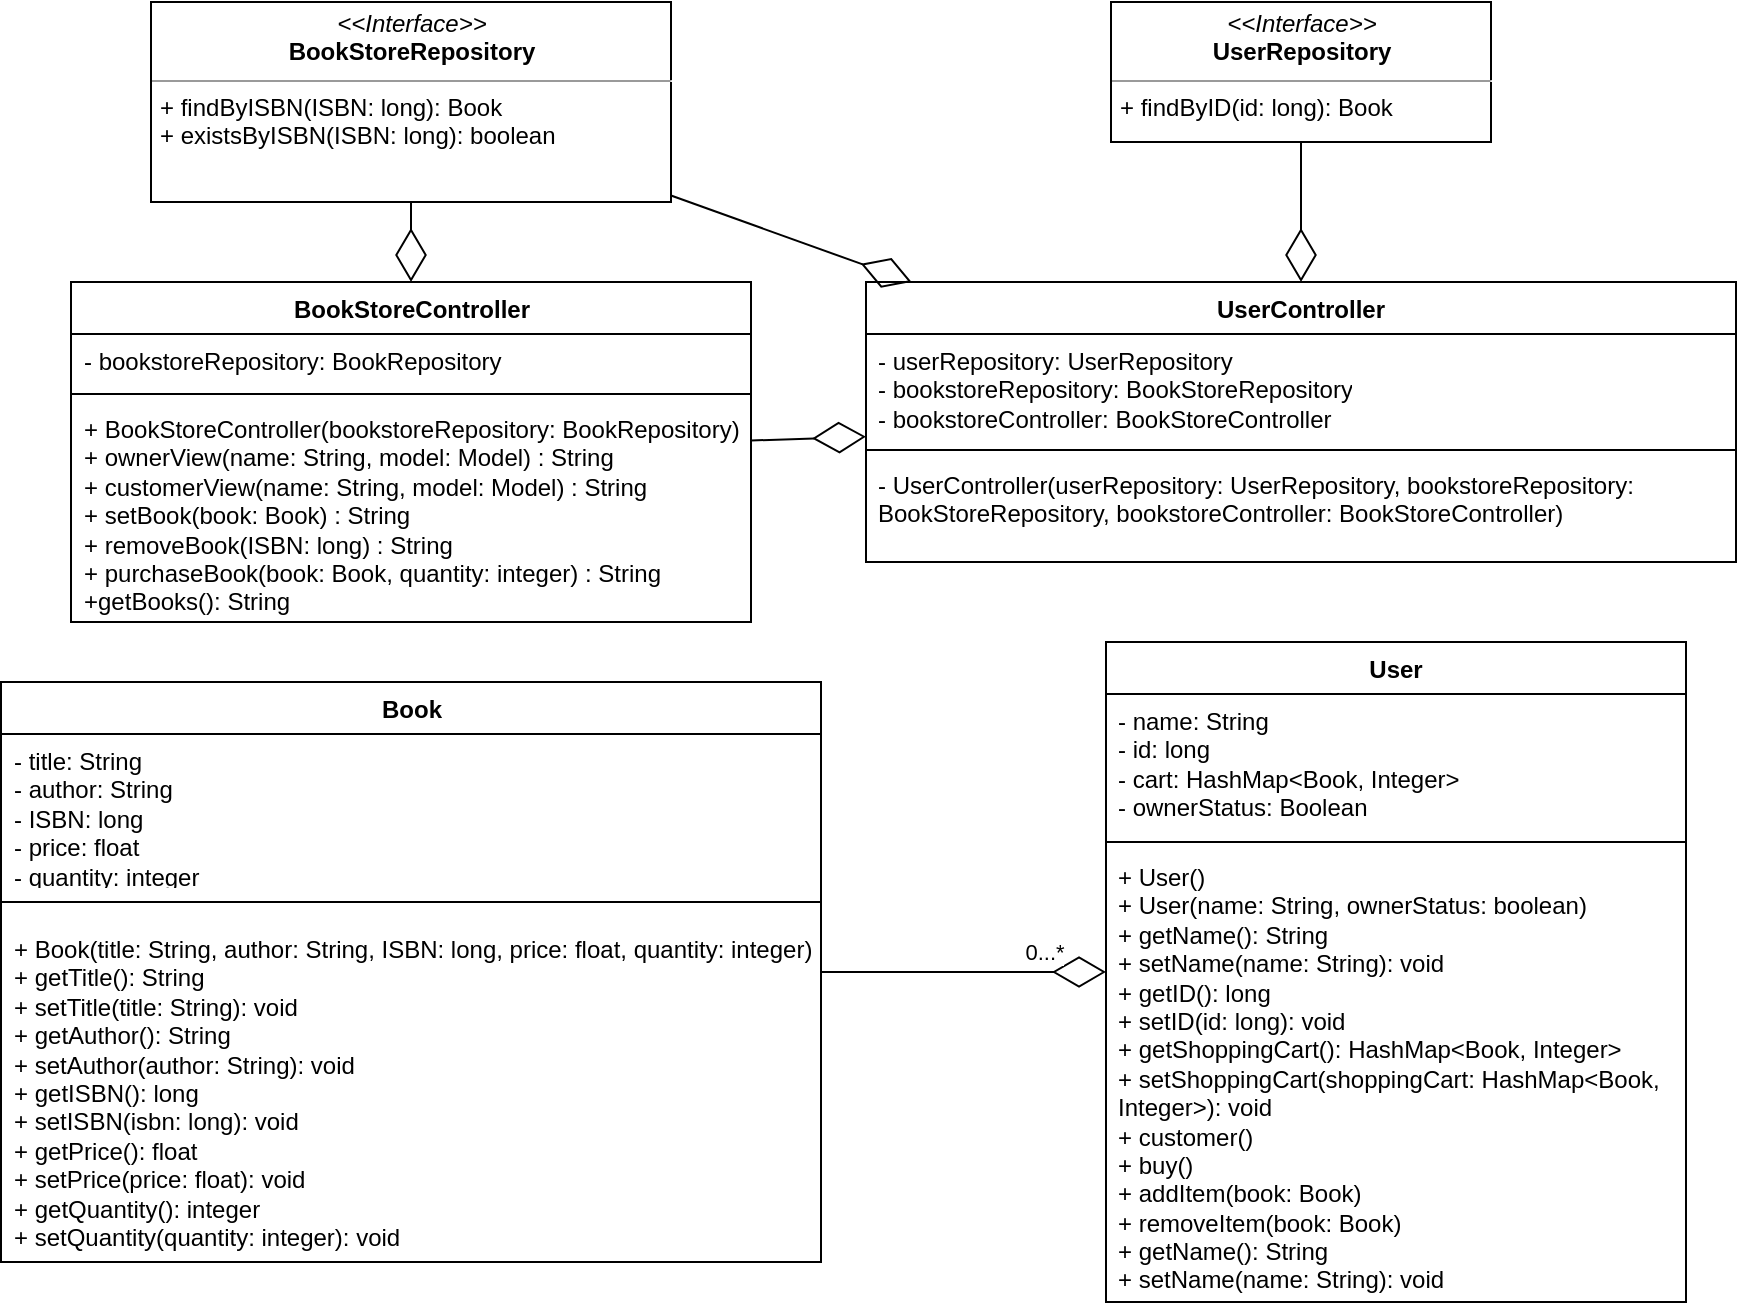 <mxfile version="22.1.0" type="device" pages="2">
  <diagram name="UML" id="WKEywlk1RXcTtSPavdyv">
    <mxGraphModel dx="1892" dy="1635" grid="1" gridSize="10" guides="1" tooltips="1" connect="1" arrows="1" fold="1" page="1" pageScale="1" pageWidth="850" pageHeight="1100" math="0" shadow="0">
      <root>
        <mxCell id="0" />
        <mxCell id="1" parent="0" />
        <mxCell id="YEF2Sqq3tF4Mfp9ND1T1-14" value="Book" style="swimlane;fontStyle=1;align=center;verticalAlign=top;childLayout=stackLayout;horizontal=1;startSize=26;horizontalStack=0;resizeParent=1;resizeParentMax=0;resizeLast=0;collapsible=1;marginBottom=0;whiteSpace=wrap;html=1;" parent="1" vertex="1">
          <mxGeometry x="-322.5" y="-200" width="410" height="290" as="geometry" />
        </mxCell>
        <mxCell id="YEF2Sqq3tF4Mfp9ND1T1-15" value="- title: String&lt;br style=&quot;border-color: var(--border-color);&quot;&gt;- author: String&lt;br style=&quot;border-color: var(--border-color);&quot;&gt;- ISBN: long&lt;br&gt;- price: float&lt;br&gt;- quantity: integer" style="text;strokeColor=none;fillColor=none;align=left;verticalAlign=top;spacingLeft=4;spacingRight=4;overflow=hidden;rotatable=0;points=[[0,0.5],[1,0.5]];portConstraint=eastwest;whiteSpace=wrap;html=1;" parent="YEF2Sqq3tF4Mfp9ND1T1-14" vertex="1">
          <mxGeometry y="26" width="410" height="74" as="geometry" />
        </mxCell>
        <mxCell id="YEF2Sqq3tF4Mfp9ND1T1-16" value="" style="line;strokeWidth=1;fillColor=none;align=left;verticalAlign=middle;spacingTop=-1;spacingLeft=3;spacingRight=3;rotatable=0;labelPosition=right;points=[];portConstraint=eastwest;strokeColor=inherit;" parent="YEF2Sqq3tF4Mfp9ND1T1-14" vertex="1">
          <mxGeometry y="100" width="410" height="20" as="geometry" />
        </mxCell>
        <mxCell id="YEF2Sqq3tF4Mfp9ND1T1-17" value="+ Book(title: String, author: String, ISBN: long, price: float, quantity: integer)&lt;br&gt;+ getTitle(): String&lt;br&gt;+ setTitle(title: String): void&lt;br&gt;+ getAuthor(): String&lt;br style=&quot;border-color: var(--border-color);&quot;&gt;+ setAuthor(author: String): void&lt;br&gt;+ getISBN(): long&lt;br style=&quot;border-color: var(--border-color);&quot;&gt;+ setISBN(isbn: long): void&lt;br&gt;+ getPrice(): float&lt;br style=&quot;border-color: var(--border-color);&quot;&gt;+ setPrice(price: float): void&lt;br&gt;+ getQuantity(): integer&lt;br style=&quot;border-color: var(--border-color);&quot;&gt;+ setQuantity(quantity: integer): void" style="text;strokeColor=none;fillColor=none;align=left;verticalAlign=top;spacingLeft=4;spacingRight=4;overflow=hidden;rotatable=0;points=[[0,0.5],[1,0.5]];portConstraint=eastwest;whiteSpace=wrap;html=1;" parent="YEF2Sqq3tF4Mfp9ND1T1-14" vertex="1">
          <mxGeometry y="120" width="410" height="170" as="geometry" />
        </mxCell>
        <mxCell id="YEF2Sqq3tF4Mfp9ND1T1-27" value="User" style="swimlane;fontStyle=1;align=center;verticalAlign=top;childLayout=stackLayout;horizontal=1;startSize=26;horizontalStack=0;resizeParent=1;resizeParentMax=0;resizeLast=0;collapsible=1;marginBottom=0;whiteSpace=wrap;html=1;" parent="1" vertex="1">
          <mxGeometry x="230" y="-220" width="290" height="330" as="geometry" />
        </mxCell>
        <mxCell id="YEF2Sqq3tF4Mfp9ND1T1-28" value="- name: String&lt;br style=&quot;border-color: var(--border-color);&quot;&gt;- id: long&lt;br&gt;- cart: HashMap&amp;lt;Book, Integer&amp;gt;&lt;br&gt;- ownerStatus: Boolean" style="text;strokeColor=none;fillColor=none;align=left;verticalAlign=top;spacingLeft=4;spacingRight=4;overflow=hidden;rotatable=0;points=[[0,0.5],[1,0.5]];portConstraint=eastwest;whiteSpace=wrap;html=1;" parent="YEF2Sqq3tF4Mfp9ND1T1-27" vertex="1">
          <mxGeometry y="26" width="290" height="70" as="geometry" />
        </mxCell>
        <mxCell id="YEF2Sqq3tF4Mfp9ND1T1-29" value="" style="line;strokeWidth=1;fillColor=none;align=left;verticalAlign=middle;spacingTop=-1;spacingLeft=3;spacingRight=3;rotatable=0;labelPosition=right;points=[];portConstraint=eastwest;strokeColor=inherit;" parent="YEF2Sqq3tF4Mfp9ND1T1-27" vertex="1">
          <mxGeometry y="96" width="290" height="8" as="geometry" />
        </mxCell>
        <mxCell id="YEF2Sqq3tF4Mfp9ND1T1-4" value="+ User()&lt;br&gt;+ User(name: String, ownerStatus: boolean)&lt;br&gt;+ getName(): String&lt;br&gt;+ setName(name: String): void&lt;br&gt;+ getID(): long&lt;br&gt;+ setID(id: long): void&lt;br&gt;+ getShoppingCart(): HashMap&amp;lt;Book, Integer&amp;gt;&lt;br&gt;+ setShoppingCart(shoppingCart: HashMap&amp;lt;Book, Integer&amp;gt;): void&lt;br&gt;+ customer()&lt;br&gt;+ buy()&lt;br&gt;+ addItem(book: Book)&lt;br&gt;+ removeItem(book: Book)&lt;br&gt;+ getName(): String&lt;br style=&quot;border-color: var(--border-color);&quot;&gt;+ setName(name: String): void" style="text;strokeColor=none;fillColor=none;align=left;verticalAlign=top;spacingLeft=4;spacingRight=4;overflow=hidden;rotatable=0;points=[[0,0.5],[1,0.5]];portConstraint=eastwest;whiteSpace=wrap;html=1;" parent="YEF2Sqq3tF4Mfp9ND1T1-27" vertex="1">
          <mxGeometry y="104" width="290" height="226" as="geometry" />
        </mxCell>
        <mxCell id="YEF2Sqq3tF4Mfp9ND1T1-51" value="" style="endArrow=diamondThin;endFill=0;endSize=24;html=1;rounded=0;" parent="1" source="YEF2Sqq3tF4Mfp9ND1T1-14" target="YEF2Sqq3tF4Mfp9ND1T1-27" edge="1">
          <mxGeometry width="160" relative="1" as="geometry">
            <mxPoint x="-90" y="-26" as="sourcePoint" />
            <mxPoint x="-90" y="123" as="targetPoint" />
          </mxGeometry>
        </mxCell>
        <mxCell id="YEF2Sqq3tF4Mfp9ND1T1-52" value="0...*" style="edgeLabel;html=1;align=center;verticalAlign=middle;resizable=0;points=[];" parent="YEF2Sqq3tF4Mfp9ND1T1-51" vertex="1" connectable="0">
          <mxGeometry x="0.556" relative="1" as="geometry">
            <mxPoint y="-10" as="offset" />
          </mxGeometry>
        </mxCell>
        <mxCell id="YEF2Sqq3tF4Mfp9ND1T1-53" value="&lt;p style=&quot;margin:0px;margin-top:4px;text-align:center;&quot;&gt;&lt;i&gt;&amp;lt;&amp;lt;Interface&amp;gt;&amp;gt;&lt;/i&gt;&lt;br&gt;&lt;b&gt;BookStoreRepository&lt;/b&gt;&lt;/p&gt;&lt;hr size=&quot;1&quot;&gt;&lt;p style=&quot;margin:0px;margin-left:4px;&quot;&gt;&lt;/p&gt;&lt;p style=&quot;margin:0px;margin-left:4px;&quot;&gt;&lt;span style=&quot;background-color: initial;&quot;&gt;+ findByISBN(ISBN: long): Book&lt;/span&gt;&lt;br&gt;&lt;/p&gt;&lt;p style=&quot;margin:0px;margin-left:4px;&quot;&gt;&lt;span style=&quot;background-color: initial;&quot;&gt;+ existsByISBN(ISBN: long): boolean&lt;/span&gt;&lt;/p&gt;" style="verticalAlign=top;align=left;overflow=fill;fontSize=12;fontFamily=Helvetica;html=1;whiteSpace=wrap;" parent="1" vertex="1">
          <mxGeometry x="-247.5" y="-540" width="260" height="100" as="geometry" />
        </mxCell>
        <mxCell id="YEF2Sqq3tF4Mfp9ND1T1-54" value="&lt;p style=&quot;margin:0px;margin-top:4px;text-align:center;&quot;&gt;&lt;i&gt;&amp;lt;&amp;lt;Interface&amp;gt;&amp;gt;&lt;/i&gt;&lt;br&gt;&lt;b&gt;UserRepository&lt;/b&gt;&lt;/p&gt;&lt;hr size=&quot;1&quot;&gt;&lt;p style=&quot;margin:0px;margin-left:4px;&quot;&gt;&lt;/p&gt;&lt;p style=&quot;margin:0px;margin-left:4px;&quot;&gt;&lt;span style=&quot;background-color: initial;&quot;&gt;+ findByID(id: long): Book&lt;/span&gt;&lt;br&gt;&lt;/p&gt;" style="verticalAlign=top;align=left;overflow=fill;fontSize=12;fontFamily=Helvetica;html=1;whiteSpace=wrap;" parent="1" vertex="1">
          <mxGeometry x="232.5" y="-540" width="190" height="70" as="geometry" />
        </mxCell>
        <mxCell id="YEF2Sqq3tF4Mfp9ND1T1-55" value="BookStoreController" style="swimlane;fontStyle=1;align=center;verticalAlign=top;childLayout=stackLayout;horizontal=1;startSize=26;horizontalStack=0;resizeParent=1;resizeParentMax=0;resizeLast=0;collapsible=1;marginBottom=0;whiteSpace=wrap;html=1;" parent="1" vertex="1">
          <mxGeometry x="-287.5" y="-400" width="340" height="170" as="geometry" />
        </mxCell>
        <mxCell id="YEF2Sqq3tF4Mfp9ND1T1-56" value="- bookstoreRepository: BookRepository" style="text;strokeColor=none;fillColor=none;align=left;verticalAlign=top;spacingLeft=4;spacingRight=4;overflow=hidden;rotatable=0;points=[[0,0.5],[1,0.5]];portConstraint=eastwest;whiteSpace=wrap;html=1;" parent="YEF2Sqq3tF4Mfp9ND1T1-55" vertex="1">
          <mxGeometry y="26" width="340" height="26" as="geometry" />
        </mxCell>
        <mxCell id="YEF2Sqq3tF4Mfp9ND1T1-57" value="" style="line;strokeWidth=1;fillColor=none;align=left;verticalAlign=middle;spacingTop=-1;spacingLeft=3;spacingRight=3;rotatable=0;labelPosition=right;points=[];portConstraint=eastwest;strokeColor=inherit;" parent="YEF2Sqq3tF4Mfp9ND1T1-55" vertex="1">
          <mxGeometry y="52" width="340" height="8" as="geometry" />
        </mxCell>
        <mxCell id="YEF2Sqq3tF4Mfp9ND1T1-58" value="+ BookStoreController(bookstoreRepository: BookRepository)&lt;br&gt;+ ownerView(name: String, model: Model) : String&lt;br&gt;+ customerView(name: String, model: Model) : String&lt;br&gt;+ setBook(book: Book) : String&lt;br&gt;+ removeBook(ISBN: long) : String&lt;br&gt;+ purchaseBook(book: Book, quantity: integer) : String&lt;br&gt;+getBooks():&amp;nbsp;String" style="text;strokeColor=none;fillColor=none;align=left;verticalAlign=top;spacingLeft=4;spacingRight=4;overflow=hidden;rotatable=0;points=[[0,0.5],[1,0.5]];portConstraint=eastwest;whiteSpace=wrap;html=1;" parent="YEF2Sqq3tF4Mfp9ND1T1-55" vertex="1">
          <mxGeometry y="60" width="340" height="110" as="geometry" />
        </mxCell>
        <mxCell id="YEF2Sqq3tF4Mfp9ND1T1-59" value="UserController" style="swimlane;fontStyle=1;align=center;verticalAlign=top;childLayout=stackLayout;horizontal=1;startSize=26;horizontalStack=0;resizeParent=1;resizeParentMax=0;resizeLast=0;collapsible=1;marginBottom=0;whiteSpace=wrap;html=1;" parent="1" vertex="1">
          <mxGeometry x="110" y="-400" width="435" height="140" as="geometry" />
        </mxCell>
        <mxCell id="YEF2Sqq3tF4Mfp9ND1T1-60" value="- userRepository: UserRepository&lt;br&gt;- bookstoreRepository: BookStoreRepository&lt;br&gt;- bookstoreController: BookStoreController" style="text;strokeColor=none;fillColor=none;align=left;verticalAlign=top;spacingLeft=4;spacingRight=4;overflow=hidden;rotatable=0;points=[[0,0.5],[1,0.5]];portConstraint=eastwest;whiteSpace=wrap;html=1;" parent="YEF2Sqq3tF4Mfp9ND1T1-59" vertex="1">
          <mxGeometry y="26" width="435" height="54" as="geometry" />
        </mxCell>
        <mxCell id="YEF2Sqq3tF4Mfp9ND1T1-61" value="" style="line;strokeWidth=1;fillColor=none;align=left;verticalAlign=middle;spacingTop=-1;spacingLeft=3;spacingRight=3;rotatable=0;labelPosition=right;points=[];portConstraint=eastwest;strokeColor=inherit;" parent="YEF2Sqq3tF4Mfp9ND1T1-59" vertex="1">
          <mxGeometry y="80" width="435" height="8" as="geometry" />
        </mxCell>
        <mxCell id="YEF2Sqq3tF4Mfp9ND1T1-62" value="- UserController(userRepository: UserRepository, bookstoreRepository: BookStoreRepository, bookstoreController: BookStoreController)" style="text;strokeColor=none;fillColor=none;align=left;verticalAlign=top;spacingLeft=4;spacingRight=4;overflow=hidden;rotatable=0;points=[[0,0.5],[1,0.5]];portConstraint=eastwest;whiteSpace=wrap;html=1;" parent="YEF2Sqq3tF4Mfp9ND1T1-59" vertex="1">
          <mxGeometry y="88" width="435" height="52" as="geometry" />
        </mxCell>
        <mxCell id="YEF2Sqq3tF4Mfp9ND1T1-63" value="" style="endArrow=diamondThin;endFill=0;endSize=24;html=1;rounded=0;" parent="1" source="YEF2Sqq3tF4Mfp9ND1T1-53" target="YEF2Sqq3tF4Mfp9ND1T1-55" edge="1">
          <mxGeometry width="160" relative="1" as="geometry">
            <mxPoint x="-140" y="-390" as="sourcePoint" />
            <mxPoint x="20" y="-390" as="targetPoint" />
          </mxGeometry>
        </mxCell>
        <mxCell id="YEF2Sqq3tF4Mfp9ND1T1-64" value="" style="endArrow=diamondThin;endFill=0;endSize=24;html=1;rounded=0;" parent="1" source="YEF2Sqq3tF4Mfp9ND1T1-54" target="YEF2Sqq3tF4Mfp9ND1T1-59" edge="1">
          <mxGeometry width="160" relative="1" as="geometry">
            <mxPoint x="270" y="-390" as="sourcePoint" />
            <mxPoint x="430" y="-390" as="targetPoint" />
          </mxGeometry>
        </mxCell>
        <mxCell id="UNTQfhGXlUXe9K679DsB-1" value="" style="endArrow=diamondThin;endFill=0;endSize=24;html=1;rounded=0;" parent="1" source="YEF2Sqq3tF4Mfp9ND1T1-53" target="YEF2Sqq3tF4Mfp9ND1T1-59" edge="1">
          <mxGeometry width="160" relative="1" as="geometry">
            <mxPoint x="-107" y="-430" as="sourcePoint" />
            <mxPoint x="-107" y="-390" as="targetPoint" />
          </mxGeometry>
        </mxCell>
        <mxCell id="UNTQfhGXlUXe9K679DsB-3" value="" style="endArrow=diamondThin;endFill=0;endSize=24;html=1;rounded=0;" parent="1" source="YEF2Sqq3tF4Mfp9ND1T1-55" target="YEF2Sqq3tF4Mfp9ND1T1-59" edge="1">
          <mxGeometry width="160" relative="1" as="geometry">
            <mxPoint x="-97" y="-420" as="sourcePoint" />
            <mxPoint x="-97" y="-380" as="targetPoint" />
          </mxGeometry>
        </mxCell>
      </root>
    </mxGraphModel>
  </diagram>
  <diagram id="Xr7raITtzeWET-3OJeXv" name="ORM">
    <mxGraphModel dx="1632" dy="321" grid="1" gridSize="10" guides="1" tooltips="1" connect="1" arrows="1" fold="1" page="1" pageScale="1" pageWidth="850" pageHeight="1100" math="0" shadow="0">
      <root>
        <mxCell id="0" />
        <mxCell id="1" parent="0" />
        <mxCell id="PZGTyCM44yKFTyE2QcQD-1" value="Book" style="ellipse;whiteSpace=wrap;html=1;aspect=fixed;" vertex="1" parent="1">
          <mxGeometry x="150" y="200" width="80" height="80" as="geometry" />
        </mxCell>
        <mxCell id="PZGTyCM44yKFTyE2QcQD-2" value="User" style="ellipse;whiteSpace=wrap;html=1;aspect=fixed;" vertex="1" parent="1">
          <mxGeometry x="-200" y="200" width="80" height="80" as="geometry" />
        </mxCell>
        <mxCell id="PZGTyCM44yKFTyE2QcQD-3" value="Bookstore&lt;br&gt;Controller" style="ellipse;whiteSpace=wrap;html=1;aspect=fixed;" vertex="1" parent="1">
          <mxGeometry x="50" y="320" width="80" height="80" as="geometry" />
        </mxCell>
        <mxCell id="PZGTyCM44yKFTyE2QcQD-4" value="title" style="ellipse;whiteSpace=wrap;html=1;" vertex="1" parent="1">
          <mxGeometry x="40" y="80" width="60" height="40" as="geometry" />
        </mxCell>
        <mxCell id="PZGTyCM44yKFTyE2QcQD-5" value="author" style="ellipse;whiteSpace=wrap;html=1;" vertex="1" parent="1">
          <mxGeometry x="100" y="40" width="60" height="40" as="geometry" />
        </mxCell>
        <mxCell id="PZGTyCM44yKFTyE2QcQD-6" value="isbn" style="ellipse;whiteSpace=wrap;html=1;" vertex="1" parent="1">
          <mxGeometry x="280" y="80" width="60" height="40" as="geometry" />
        </mxCell>
        <mxCell id="PZGTyCM44yKFTyE2QcQD-7" value="price" style="ellipse;whiteSpace=wrap;html=1;" vertex="1" parent="1">
          <mxGeometry x="160" y="80" width="60" height="40" as="geometry" />
        </mxCell>
        <mxCell id="PZGTyCM44yKFTyE2QcQD-8" value="quantity" style="ellipse;whiteSpace=wrap;html=1;" vertex="1" parent="1">
          <mxGeometry x="220" y="40" width="60" height="40" as="geometry" />
        </mxCell>
        <mxCell id="PZGTyCM44yKFTyE2QcQD-9" value="" style="endArrow=none;dashed=1;html=1;rounded=0;" edge="1" parent="1" source="PZGTyCM44yKFTyE2QcQD-4" target="PZGTyCM44yKFTyE2QcQD-1">
          <mxGeometry width="50" height="50" relative="1" as="geometry">
            <mxPoint x="90" y="190" as="sourcePoint" />
            <mxPoint x="140" y="140" as="targetPoint" />
          </mxGeometry>
        </mxCell>
        <mxCell id="PZGTyCM44yKFTyE2QcQD-10" value="" style="endArrow=none;dashed=1;html=1;rounded=0;" edge="1" parent="1" source="PZGTyCM44yKFTyE2QcQD-5" target="PZGTyCM44yKFTyE2QcQD-1">
          <mxGeometry width="50" height="50" relative="1" as="geometry">
            <mxPoint x="95" y="127" as="sourcePoint" />
            <mxPoint x="174" y="220" as="targetPoint" />
          </mxGeometry>
        </mxCell>
        <mxCell id="PZGTyCM44yKFTyE2QcQD-11" value="" style="endArrow=none;dashed=1;html=1;rounded=0;" edge="1" parent="1" source="PZGTyCM44yKFTyE2QcQD-7" target="PZGTyCM44yKFTyE2QcQD-1">
          <mxGeometry width="50" height="50" relative="1" as="geometry">
            <mxPoint x="105" y="137" as="sourcePoint" />
            <mxPoint x="184" y="230" as="targetPoint" />
          </mxGeometry>
        </mxCell>
        <mxCell id="PZGTyCM44yKFTyE2QcQD-12" value="" style="endArrow=none;dashed=1;html=1;rounded=0;" edge="1" parent="1" source="PZGTyCM44yKFTyE2QcQD-6" target="PZGTyCM44yKFTyE2QcQD-1">
          <mxGeometry width="50" height="50" relative="1" as="geometry">
            <mxPoint x="115" y="147" as="sourcePoint" />
            <mxPoint x="194" y="240" as="targetPoint" />
          </mxGeometry>
        </mxCell>
        <mxCell id="PZGTyCM44yKFTyE2QcQD-13" value="" style="endArrow=none;dashed=1;html=1;rounded=0;" edge="1" parent="1" source="PZGTyCM44yKFTyE2QcQD-8" target="PZGTyCM44yKFTyE2QcQD-1">
          <mxGeometry width="50" height="50" relative="1" as="geometry">
            <mxPoint x="125" y="157" as="sourcePoint" />
            <mxPoint x="204" y="250" as="targetPoint" />
          </mxGeometry>
        </mxCell>
        <mxCell id="tYGfMa-dhY1uwydwPGSH-1" value="Has a" style="rounded=0;whiteSpace=wrap;html=1;" vertex="1" parent="1">
          <mxGeometry x="-60" y="225" width="80" height="30" as="geometry" />
        </mxCell>
        <mxCell id="tYGfMa-dhY1uwydwPGSH-3" value="" style="endArrow=none;html=1;rounded=0;" edge="1" parent="1" source="JHjyLI4JNmmWMpRtlZ-s-3" target="tYGfMa-dhY1uwydwPGSH-1">
          <mxGeometry width="50" height="50" relative="1" as="geometry">
            <mxPoint x="-100" y="310" as="sourcePoint" />
            <mxPoint x="-50" y="260" as="targetPoint" />
          </mxGeometry>
        </mxCell>
        <mxCell id="tYGfMa-dhY1uwydwPGSH-4" value="" style="endArrow=none;html=1;rounded=0;" edge="1" parent="1" source="tYGfMa-dhY1uwydwPGSH-1" target="PZGTyCM44yKFTyE2QcQD-1">
          <mxGeometry width="50" height="50" relative="1" as="geometry">
            <mxPoint x="90" y="280" as="sourcePoint" />
            <mxPoint x="140" y="230" as="targetPoint" />
          </mxGeometry>
        </mxCell>
        <mxCell id="IfACerjovCqw8yg0nIaX-1" value="Bookstore Repository" style="ellipse;whiteSpace=wrap;html=1;aspect=fixed;" vertex="1" parent="1">
          <mxGeometry x="270" y="320" width="80" height="80" as="geometry" />
        </mxCell>
        <mxCell id="IfACerjovCqw8yg0nIaX-2" value="Has a" style="rounded=0;whiteSpace=wrap;html=1;" vertex="1" parent="1">
          <mxGeometry x="160" y="345" width="80" height="30" as="geometry" />
        </mxCell>
        <mxCell id="IfACerjovCqw8yg0nIaX-3" value="" style="endArrow=none;html=1;rounded=0;" edge="1" parent="1" source="PZGTyCM44yKFTyE2QcQD-3" target="IfACerjovCqw8yg0nIaX-2">
          <mxGeometry width="50" height="50" relative="1" as="geometry">
            <mxPoint x="280" y="470" as="sourcePoint" />
            <mxPoint x="330" y="420" as="targetPoint" />
          </mxGeometry>
        </mxCell>
        <mxCell id="IfACerjovCqw8yg0nIaX-4" value="" style="endArrow=none;html=1;rounded=0;" edge="1" parent="1" source="IfACerjovCqw8yg0nIaX-2" target="IfACerjovCqw8yg0nIaX-1">
          <mxGeometry width="50" height="50" relative="1" as="geometry">
            <mxPoint x="250" y="490" as="sourcePoint" />
            <mxPoint x="290" y="490" as="targetPoint" />
          </mxGeometry>
        </mxCell>
        <mxCell id="IfACerjovCqw8yg0nIaX-5" value="Has" style="rounded=0;whiteSpace=wrap;html=1;" vertex="1" parent="1">
          <mxGeometry x="270" y="225" width="80" height="30" as="geometry" />
        </mxCell>
        <mxCell id="IfACerjovCqw8yg0nIaX-6" value="" style="endArrow=none;html=1;rounded=0;" edge="1" parent="1" target="IfACerjovCqw8yg0nIaX-5" source="PZGTyCM44yKFTyE2QcQD-6">
          <mxGeometry width="50" height="50" relative="1" as="geometry">
            <mxPoint x="200.005" y="149.997" as="sourcePoint" />
            <mxPoint x="330.49" y="305.08" as="targetPoint" />
          </mxGeometry>
        </mxCell>
        <mxCell id="IfACerjovCqw8yg0nIaX-7" value="" style="endArrow=none;html=1;rounded=0;" edge="1" parent="1" source="IfACerjovCqw8yg0nIaX-5" target="IfACerjovCqw8yg0nIaX-1">
          <mxGeometry width="50" height="50" relative="1" as="geometry">
            <mxPoint x="250.49" y="375.08" as="sourcePoint" />
            <mxPoint x="390.654" y="358.701" as="targetPoint" />
          </mxGeometry>
        </mxCell>
        <mxCell id="IfACerjovCqw8yg0nIaX-8" value="User&lt;br&gt;Repository" style="ellipse;whiteSpace=wrap;html=1;aspect=fixed;" vertex="1" parent="1">
          <mxGeometry x="-200" y="320" width="80" height="80" as="geometry" />
        </mxCell>
        <mxCell id="IfACerjovCqw8yg0nIaX-9" value="Has" style="rounded=0;whiteSpace=wrap;html=1;" vertex="1" parent="1">
          <mxGeometry x="-340" y="345" width="80" height="30" as="geometry" />
        </mxCell>
        <mxCell id="IfACerjovCqw8yg0nIaX-10" value="" style="endArrow=none;html=1;rounded=0;" edge="1" parent="1" target="IfACerjovCqw8yg0nIaX-9" source="xcND5-Iyi-f9uK6_3agh-1">
          <mxGeometry width="50" height="50" relative="1" as="geometry">
            <mxPoint x="-601.489" y="240.002" as="sourcePoint" />
            <mxPoint x="-149.51" y="304.27" as="targetPoint" />
          </mxGeometry>
        </mxCell>
        <mxCell id="IfACerjovCqw8yg0nIaX-11" value="" style="endArrow=none;html=1;rounded=0;" edge="1" parent="1" source="IfACerjovCqw8yg0nIaX-9" target="IfACerjovCqw8yg0nIaX-8">
          <mxGeometry width="50" height="50" relative="1" as="geometry">
            <mxPoint x="-229.51" y="374.27" as="sourcePoint" />
            <mxPoint x="-610.883" y="460.831" as="targetPoint" />
          </mxGeometry>
        </mxCell>
        <mxCell id="IfACerjovCqw8yg0nIaX-12" value="name" style="ellipse;whiteSpace=wrap;html=1;" vertex="1" parent="1">
          <mxGeometry x="-140" y="80" width="60" height="40" as="geometry" />
        </mxCell>
        <mxCell id="IfACerjovCqw8yg0nIaX-13" value="" style="endArrow=none;dashed=1;html=1;rounded=0;" edge="1" parent="1" source="IfACerjovCqw8yg0nIaX-12" target="PZGTyCM44yKFTyE2QcQD-2">
          <mxGeometry width="50" height="50" relative="1" as="geometry">
            <mxPoint x="-245" y="137" as="sourcePoint" />
            <mxPoint x="-160" y="200" as="targetPoint" />
          </mxGeometry>
        </mxCell>
        <mxCell id="JHjyLI4JNmmWMpRtlZ-s-1" value="owner&lt;br&gt;Statas" style="ellipse;whiteSpace=wrap;html=1;" vertex="1" parent="1">
          <mxGeometry x="-240" y="80" width="60" height="40" as="geometry" />
        </mxCell>
        <mxCell id="JHjyLI4JNmmWMpRtlZ-s-2" value="" style="endArrow=none;dashed=1;html=1;rounded=0;" edge="1" parent="1" source="JHjyLI4JNmmWMpRtlZ-s-1" target="PZGTyCM44yKFTyE2QcQD-2">
          <mxGeometry width="50" height="50" relative="1" as="geometry">
            <mxPoint x="-315" y="137" as="sourcePoint" />
            <mxPoint x="-230" y="200" as="targetPoint" />
          </mxGeometry>
        </mxCell>
        <mxCell id="JHjyLI4JNmmWMpRtlZ-s-3" value="cart" style="ellipse;whiteSpace=wrap;html=1;" vertex="1" parent="1">
          <mxGeometry x="-50" y="80" width="60" height="40" as="geometry" />
        </mxCell>
        <mxCell id="JHjyLI4JNmmWMpRtlZ-s-4" value="" style="endArrow=none;dashed=1;html=1;rounded=0;" edge="1" parent="1" source="JHjyLI4JNmmWMpRtlZ-s-3" target="PZGTyCM44yKFTyE2QcQD-2">
          <mxGeometry width="50" height="50" relative="1" as="geometry">
            <mxPoint x="-98.37" y="137" as="sourcePoint" />
            <mxPoint x="-120.002" y="247.536" as="targetPoint" />
          </mxGeometry>
        </mxCell>
        <mxCell id="xcND5-Iyi-f9uK6_3agh-1" value="id" style="ellipse;whiteSpace=wrap;html=1;" vertex="1" parent="1">
          <mxGeometry x="-330" y="80" width="60" height="40" as="geometry" />
        </mxCell>
        <mxCell id="xcND5-Iyi-f9uK6_3agh-2" value="" style="endArrow=none;dashed=1;html=1;rounded=0;" edge="1" parent="1" source="xcND5-Iyi-f9uK6_3agh-1" target="PZGTyCM44yKFTyE2QcQD-2">
          <mxGeometry width="50" height="50" relative="1" as="geometry">
            <mxPoint x="-385" y="137" as="sourcePoint" />
            <mxPoint x="-300" y="200" as="targetPoint" />
          </mxGeometry>
        </mxCell>
        <mxCell id="JLnCg-3nQnDb9WRr1jS_-1" value="user1:book1:5&lt;br&gt;user1:book2:2&lt;br&gt;user2:book1:1&lt;br&gt;the last number represents&lt;br&gt;the number of that book&lt;br&gt;the user has" style="text;html=1;align=center;verticalAlign=middle;resizable=0;points=[];autosize=1;strokeColor=none;fillColor=none;" vertex="1" parent="1">
          <mxGeometry x="-106" y="250" width="170" height="100" as="geometry" />
        </mxCell>
        <mxCell id="JLnCg-3nQnDb9WRr1jS_-2" value="bookRepo1:book1&lt;br&gt;bookRepo1:book2&lt;br&gt;bookRepo2:book1" style="text;html=1;align=center;verticalAlign=middle;resizable=0;points=[];autosize=1;strokeColor=none;fillColor=none;" vertex="1" parent="1">
          <mxGeometry x="344" y="210" width="120" height="60" as="geometry" />
        </mxCell>
        <mxCell id="JLnCg-3nQnDb9WRr1jS_-3" value="bookCont1:bookRepo1&lt;br&gt;bookCont1:bookRepo2&lt;br&gt;bookCont2:bookRepo1&lt;br&gt;bookCont2:bookRepo2" style="text;html=1;align=center;verticalAlign=middle;resizable=0;points=[];autosize=1;strokeColor=none;fillColor=none;" vertex="1" parent="1">
          <mxGeometry x="124" y="370" width="150" height="70" as="geometry" />
        </mxCell>
        <mxCell id="JLnCg-3nQnDb9WRr1jS_-4" value="userRepo1:user1&lt;br&gt;userRepo1:user2&lt;br&gt;userRepo2:user3" style="text;html=1;align=center;verticalAlign=middle;resizable=0;points=[];autosize=1;strokeColor=none;fillColor=none;" vertex="1" parent="1">
          <mxGeometry x="-365" y="370" width="120" height="60" as="geometry" />
        </mxCell>
      </root>
    </mxGraphModel>
  </diagram>
</mxfile>
